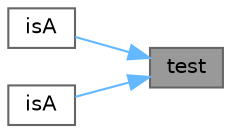 digraph "test"
{
 // LATEX_PDF_SIZE
  bgcolor="transparent";
  edge [fontname=Helvetica,fontsize=10,labelfontname=Helvetica,labelfontsize=10];
  node [fontname=Helvetica,fontsize=10,shape=box,height=0.2,width=0.4];
  rankdir="RL";
  Node1 [id="Node000001",label="test",height=0.2,width=0.4,color="gray40", fillcolor="grey60", style="filled", fontcolor="black",tooltip=" "];
  Node1 -> Node2 [id="edge1_Node000001_Node000002",dir="back",color="steelblue1",style="solid",tooltip=" "];
  Node2 [id="Node000002",label="isA",height=0.2,width=0.4,color="grey40", fillcolor="white", style="filled",URL="$classFoam_1_1pyrMatcher.html#acce5e91e6b32ebed567a2577c68355d4",tooltip=" "];
  Node1 -> Node3 [id="edge2_Node000001_Node000003",dir="back",color="steelblue1",style="solid",tooltip=" "];
  Node3 [id="Node000003",label="isA",height=0.2,width=0.4,color="grey40", fillcolor="white", style="filled",URL="$classFoam_1_1pyrMatcher.html#a115510ebd67280368269f88579d32c22",tooltip=" "];
}
